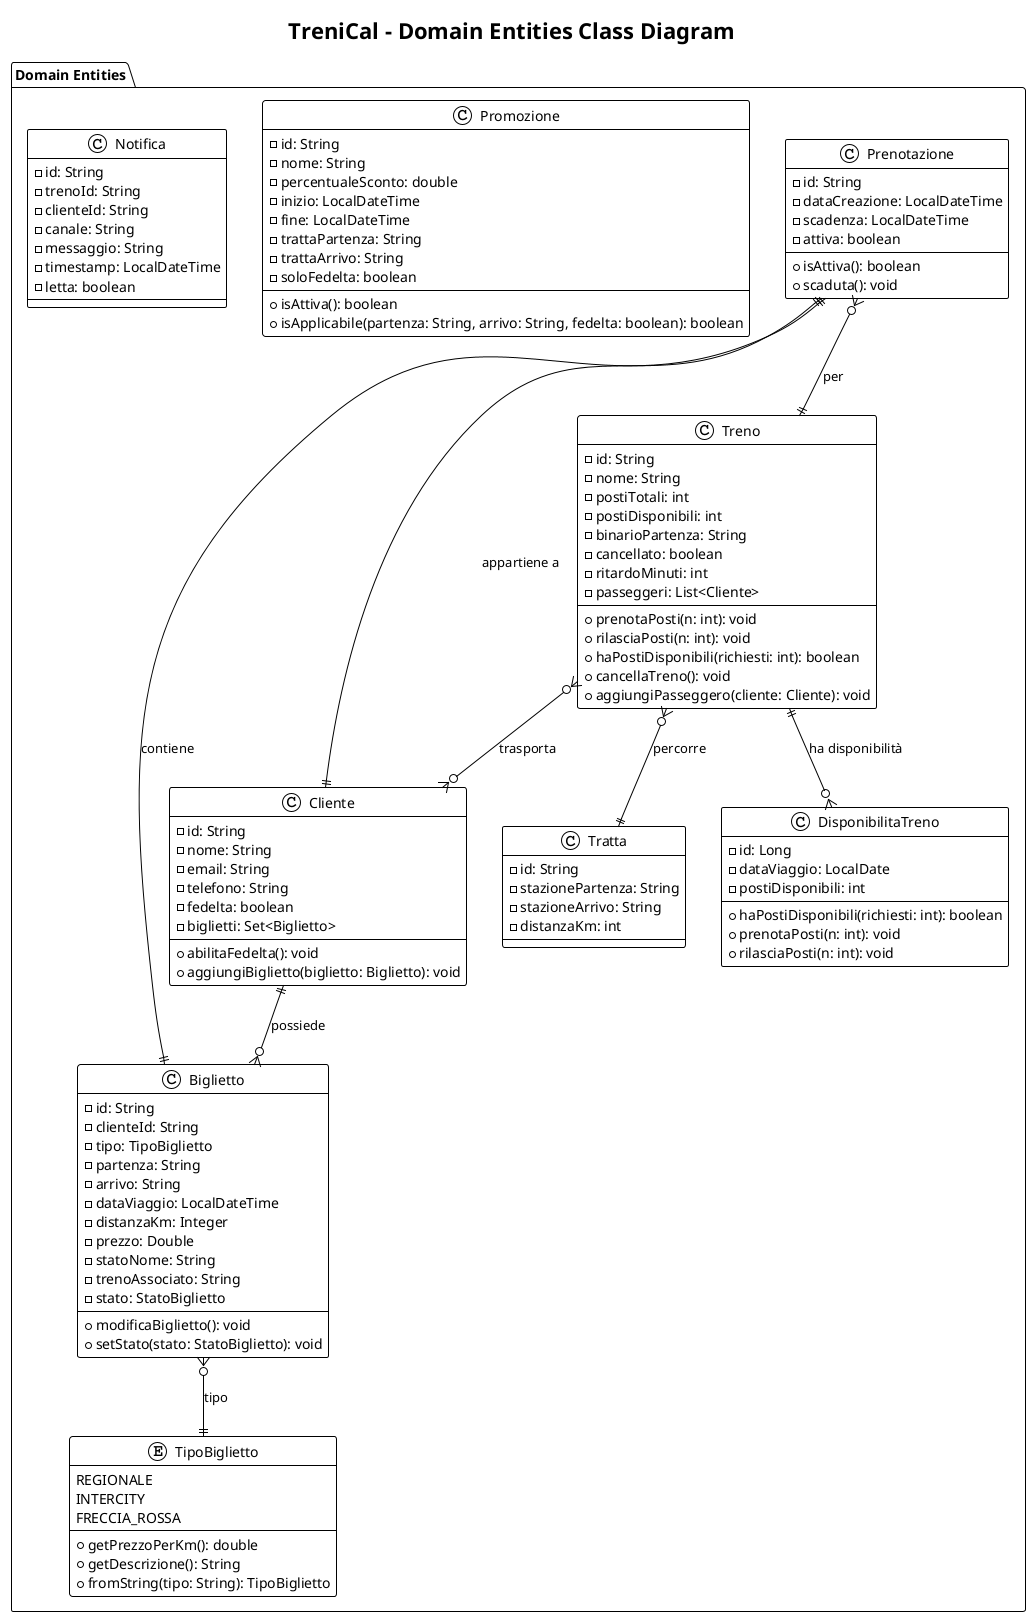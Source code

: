 @startuml
!theme plain
title TreniCal - Domain Entities Class Diagram

package "Domain Entities" {

    class Biglietto {
        - id: String
        - clienteId: String
        - tipo: TipoBiglietto
        - partenza: String
        - arrivo: String
        - dataViaggio: LocalDateTime
        - distanzaKm: Integer
        - prezzo: Double
        - statoNome: String
        - trenoAssociato: String
        - stato: StatoBiglietto
        + modificaBiglietto(): void
        + setStato(stato: StatoBiglietto): void
    }

    class Cliente {
        - id: String
        - nome: String
        - email: String
        - telefono: String
        - fedelta: boolean
        - biglietti: Set<Biglietto>
        + abilitaFedelta(): void
        + aggiungiBiglietto(biglietto: Biglietto): void
    }

    class Prenotazione {
        - id: String
        - dataCreazione: LocalDateTime
        - scadenza: LocalDateTime
        - attiva: boolean
        + isAttiva(): boolean
        + scaduta(): void
    }

    class Treno {
        - id: String
        - nome: String
        - postiTotali: int
        - postiDisponibili: int
        - binarioPartenza: String
        - cancellato: boolean
        - ritardoMinuti: int
        - passeggeri: List<Cliente>
        + prenotaPosti(n: int): void
        + rilasciaPosti(n: int): void
        + haPostiDisponibili(richiesti: int): boolean
        + cancellaTreno(): void
        + aggiungiPasseggero(cliente: Cliente): void
    }

    class Tratta {
        - id: String
        - stazionePartenza: String
        - stazioneArrivo: String
        - distanzaKm: int
    }

    class Promozione {
        - id: String
        - nome: String
        - percentualeSconto: double
        - inizio: LocalDateTime
        - fine: LocalDateTime
        - trattaPartenza: String
        - trattaArrivo: String
        - soloFedelta: boolean
        + isAttiva(): boolean
        + isApplicabile(partenza: String, arrivo: String, fedelta: boolean): boolean
    }

    class Notifica {
        - id: String
        - trenoId: String
        - clienteId: String
        - canale: String
        - messaggio: String
        - timestamp: LocalDateTime
        - letta: boolean
    }

    class DisponibilitaTreno {
        - id: Long
        - dataViaggio: LocalDate
        - postiDisponibili: int
        + haPostiDisponibili(richiesti: int): boolean
        + prenotaPosti(n: int): void
        + rilasciaPosti(n: int): void
    }

    enum TipoBiglietto {
        REGIONALE
        INTERCITY
        FRECCIA_ROSSA
        + getPrezzoPerKm(): double
        + getDescrizione(): String
        + fromString(tipo: String): TipoBiglietto
    }
}


Cliente ||--o{ Biglietto : "possiede"
Prenotazione ||--|| Cliente : "appartiene a"
Prenotazione ||--|| Biglietto : "contiene"
Prenotazione }o--|| Treno : "per"
Treno }o--|| Tratta : "percorre"
Treno ||--o{ DisponibilitaTreno : "ha disponibilità"
Biglietto }o--|| TipoBiglietto : "tipo"
Treno }o--o{ Cliente : "trasporta"

@enduml
